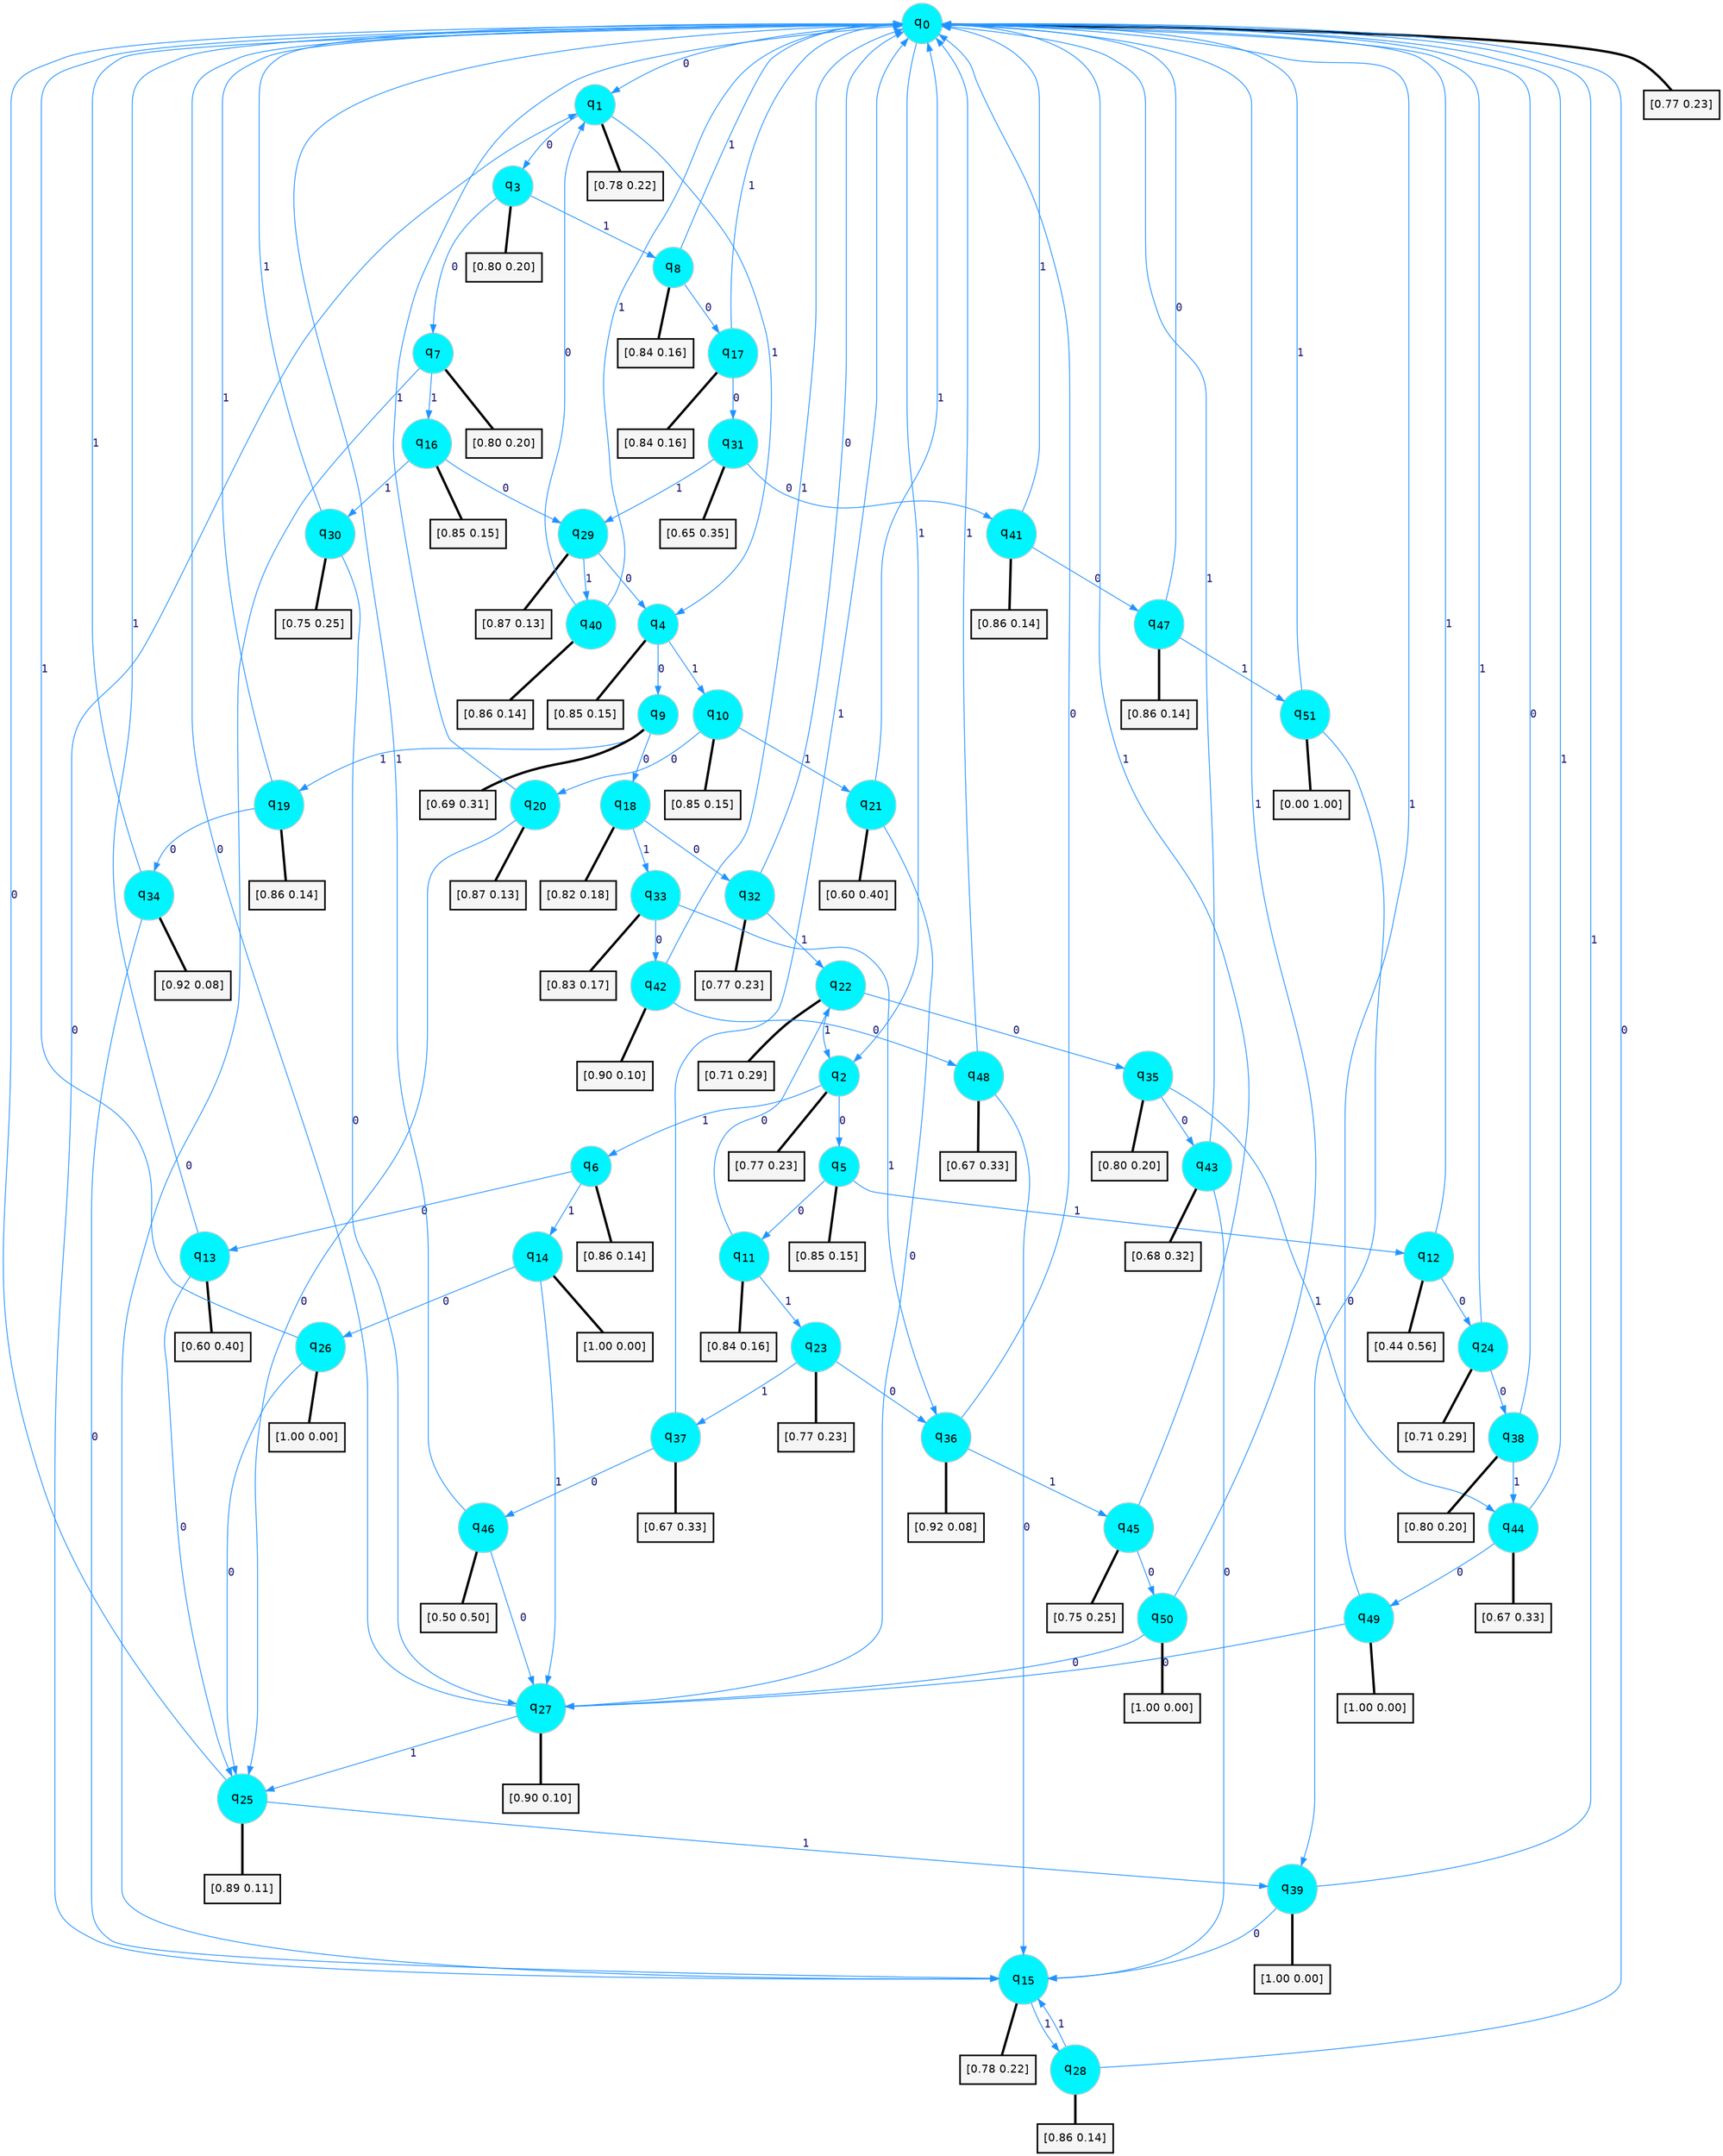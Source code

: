 digraph G {
graph [
bgcolor=transparent, dpi=300, rankdir=TD, size="40,25"];
node [
color=gray, fillcolor=turquoise1, fontcolor=black, fontname=Helvetica, fontsize=16, fontweight=bold, shape=circle, style=filled];
edge [
arrowsize=1, color=dodgerblue1, fontcolor=midnightblue, fontname=courier, fontweight=bold, penwidth=1, style=solid, weight=20];
0[label=<q<SUB>0</SUB>>];
1[label=<q<SUB>1</SUB>>];
2[label=<q<SUB>2</SUB>>];
3[label=<q<SUB>3</SUB>>];
4[label=<q<SUB>4</SUB>>];
5[label=<q<SUB>5</SUB>>];
6[label=<q<SUB>6</SUB>>];
7[label=<q<SUB>7</SUB>>];
8[label=<q<SUB>8</SUB>>];
9[label=<q<SUB>9</SUB>>];
10[label=<q<SUB>10</SUB>>];
11[label=<q<SUB>11</SUB>>];
12[label=<q<SUB>12</SUB>>];
13[label=<q<SUB>13</SUB>>];
14[label=<q<SUB>14</SUB>>];
15[label=<q<SUB>15</SUB>>];
16[label=<q<SUB>16</SUB>>];
17[label=<q<SUB>17</SUB>>];
18[label=<q<SUB>18</SUB>>];
19[label=<q<SUB>19</SUB>>];
20[label=<q<SUB>20</SUB>>];
21[label=<q<SUB>21</SUB>>];
22[label=<q<SUB>22</SUB>>];
23[label=<q<SUB>23</SUB>>];
24[label=<q<SUB>24</SUB>>];
25[label=<q<SUB>25</SUB>>];
26[label=<q<SUB>26</SUB>>];
27[label=<q<SUB>27</SUB>>];
28[label=<q<SUB>28</SUB>>];
29[label=<q<SUB>29</SUB>>];
30[label=<q<SUB>30</SUB>>];
31[label=<q<SUB>31</SUB>>];
32[label=<q<SUB>32</SUB>>];
33[label=<q<SUB>33</SUB>>];
34[label=<q<SUB>34</SUB>>];
35[label=<q<SUB>35</SUB>>];
36[label=<q<SUB>36</SUB>>];
37[label=<q<SUB>37</SUB>>];
38[label=<q<SUB>38</SUB>>];
39[label=<q<SUB>39</SUB>>];
40[label=<q<SUB>40</SUB>>];
41[label=<q<SUB>41</SUB>>];
42[label=<q<SUB>42</SUB>>];
43[label=<q<SUB>43</SUB>>];
44[label=<q<SUB>44</SUB>>];
45[label=<q<SUB>45</SUB>>];
46[label=<q<SUB>46</SUB>>];
47[label=<q<SUB>47</SUB>>];
48[label=<q<SUB>48</SUB>>];
49[label=<q<SUB>49</SUB>>];
50[label=<q<SUB>50</SUB>>];
51[label=<q<SUB>51</SUB>>];
52[label="[0.77 0.23]", shape=box,fontcolor=black, fontname=Helvetica, fontsize=14, penwidth=2, fillcolor=whitesmoke,color=black];
53[label="[0.78 0.22]", shape=box,fontcolor=black, fontname=Helvetica, fontsize=14, penwidth=2, fillcolor=whitesmoke,color=black];
54[label="[0.77 0.23]", shape=box,fontcolor=black, fontname=Helvetica, fontsize=14, penwidth=2, fillcolor=whitesmoke,color=black];
55[label="[0.80 0.20]", shape=box,fontcolor=black, fontname=Helvetica, fontsize=14, penwidth=2, fillcolor=whitesmoke,color=black];
56[label="[0.85 0.15]", shape=box,fontcolor=black, fontname=Helvetica, fontsize=14, penwidth=2, fillcolor=whitesmoke,color=black];
57[label="[0.85 0.15]", shape=box,fontcolor=black, fontname=Helvetica, fontsize=14, penwidth=2, fillcolor=whitesmoke,color=black];
58[label="[0.86 0.14]", shape=box,fontcolor=black, fontname=Helvetica, fontsize=14, penwidth=2, fillcolor=whitesmoke,color=black];
59[label="[0.80 0.20]", shape=box,fontcolor=black, fontname=Helvetica, fontsize=14, penwidth=2, fillcolor=whitesmoke,color=black];
60[label="[0.84 0.16]", shape=box,fontcolor=black, fontname=Helvetica, fontsize=14, penwidth=2, fillcolor=whitesmoke,color=black];
61[label="[0.69 0.31]", shape=box,fontcolor=black, fontname=Helvetica, fontsize=14, penwidth=2, fillcolor=whitesmoke,color=black];
62[label="[0.85 0.15]", shape=box,fontcolor=black, fontname=Helvetica, fontsize=14, penwidth=2, fillcolor=whitesmoke,color=black];
63[label="[0.84 0.16]", shape=box,fontcolor=black, fontname=Helvetica, fontsize=14, penwidth=2, fillcolor=whitesmoke,color=black];
64[label="[0.44 0.56]", shape=box,fontcolor=black, fontname=Helvetica, fontsize=14, penwidth=2, fillcolor=whitesmoke,color=black];
65[label="[0.60 0.40]", shape=box,fontcolor=black, fontname=Helvetica, fontsize=14, penwidth=2, fillcolor=whitesmoke,color=black];
66[label="[1.00 0.00]", shape=box,fontcolor=black, fontname=Helvetica, fontsize=14, penwidth=2, fillcolor=whitesmoke,color=black];
67[label="[0.78 0.22]", shape=box,fontcolor=black, fontname=Helvetica, fontsize=14, penwidth=2, fillcolor=whitesmoke,color=black];
68[label="[0.85 0.15]", shape=box,fontcolor=black, fontname=Helvetica, fontsize=14, penwidth=2, fillcolor=whitesmoke,color=black];
69[label="[0.84 0.16]", shape=box,fontcolor=black, fontname=Helvetica, fontsize=14, penwidth=2, fillcolor=whitesmoke,color=black];
70[label="[0.82 0.18]", shape=box,fontcolor=black, fontname=Helvetica, fontsize=14, penwidth=2, fillcolor=whitesmoke,color=black];
71[label="[0.86 0.14]", shape=box,fontcolor=black, fontname=Helvetica, fontsize=14, penwidth=2, fillcolor=whitesmoke,color=black];
72[label="[0.87 0.13]", shape=box,fontcolor=black, fontname=Helvetica, fontsize=14, penwidth=2, fillcolor=whitesmoke,color=black];
73[label="[0.60 0.40]", shape=box,fontcolor=black, fontname=Helvetica, fontsize=14, penwidth=2, fillcolor=whitesmoke,color=black];
74[label="[0.71 0.29]", shape=box,fontcolor=black, fontname=Helvetica, fontsize=14, penwidth=2, fillcolor=whitesmoke,color=black];
75[label="[0.77 0.23]", shape=box,fontcolor=black, fontname=Helvetica, fontsize=14, penwidth=2, fillcolor=whitesmoke,color=black];
76[label="[0.71 0.29]", shape=box,fontcolor=black, fontname=Helvetica, fontsize=14, penwidth=2, fillcolor=whitesmoke,color=black];
77[label="[0.89 0.11]", shape=box,fontcolor=black, fontname=Helvetica, fontsize=14, penwidth=2, fillcolor=whitesmoke,color=black];
78[label="[1.00 0.00]", shape=box,fontcolor=black, fontname=Helvetica, fontsize=14, penwidth=2, fillcolor=whitesmoke,color=black];
79[label="[0.90 0.10]", shape=box,fontcolor=black, fontname=Helvetica, fontsize=14, penwidth=2, fillcolor=whitesmoke,color=black];
80[label="[0.86 0.14]", shape=box,fontcolor=black, fontname=Helvetica, fontsize=14, penwidth=2, fillcolor=whitesmoke,color=black];
81[label="[0.87 0.13]", shape=box,fontcolor=black, fontname=Helvetica, fontsize=14, penwidth=2, fillcolor=whitesmoke,color=black];
82[label="[0.75 0.25]", shape=box,fontcolor=black, fontname=Helvetica, fontsize=14, penwidth=2, fillcolor=whitesmoke,color=black];
83[label="[0.65 0.35]", shape=box,fontcolor=black, fontname=Helvetica, fontsize=14, penwidth=2, fillcolor=whitesmoke,color=black];
84[label="[0.77 0.23]", shape=box,fontcolor=black, fontname=Helvetica, fontsize=14, penwidth=2, fillcolor=whitesmoke,color=black];
85[label="[0.83 0.17]", shape=box,fontcolor=black, fontname=Helvetica, fontsize=14, penwidth=2, fillcolor=whitesmoke,color=black];
86[label="[0.92 0.08]", shape=box,fontcolor=black, fontname=Helvetica, fontsize=14, penwidth=2, fillcolor=whitesmoke,color=black];
87[label="[0.80 0.20]", shape=box,fontcolor=black, fontname=Helvetica, fontsize=14, penwidth=2, fillcolor=whitesmoke,color=black];
88[label="[0.92 0.08]", shape=box,fontcolor=black, fontname=Helvetica, fontsize=14, penwidth=2, fillcolor=whitesmoke,color=black];
89[label="[0.67 0.33]", shape=box,fontcolor=black, fontname=Helvetica, fontsize=14, penwidth=2, fillcolor=whitesmoke,color=black];
90[label="[0.80 0.20]", shape=box,fontcolor=black, fontname=Helvetica, fontsize=14, penwidth=2, fillcolor=whitesmoke,color=black];
91[label="[1.00 0.00]", shape=box,fontcolor=black, fontname=Helvetica, fontsize=14, penwidth=2, fillcolor=whitesmoke,color=black];
92[label="[0.86 0.14]", shape=box,fontcolor=black, fontname=Helvetica, fontsize=14, penwidth=2, fillcolor=whitesmoke,color=black];
93[label="[0.86 0.14]", shape=box,fontcolor=black, fontname=Helvetica, fontsize=14, penwidth=2, fillcolor=whitesmoke,color=black];
94[label="[0.90 0.10]", shape=box,fontcolor=black, fontname=Helvetica, fontsize=14, penwidth=2, fillcolor=whitesmoke,color=black];
95[label="[0.68 0.32]", shape=box,fontcolor=black, fontname=Helvetica, fontsize=14, penwidth=2, fillcolor=whitesmoke,color=black];
96[label="[0.67 0.33]", shape=box,fontcolor=black, fontname=Helvetica, fontsize=14, penwidth=2, fillcolor=whitesmoke,color=black];
97[label="[0.75 0.25]", shape=box,fontcolor=black, fontname=Helvetica, fontsize=14, penwidth=2, fillcolor=whitesmoke,color=black];
98[label="[0.50 0.50]", shape=box,fontcolor=black, fontname=Helvetica, fontsize=14, penwidth=2, fillcolor=whitesmoke,color=black];
99[label="[0.86 0.14]", shape=box,fontcolor=black, fontname=Helvetica, fontsize=14, penwidth=2, fillcolor=whitesmoke,color=black];
100[label="[0.67 0.33]", shape=box,fontcolor=black, fontname=Helvetica, fontsize=14, penwidth=2, fillcolor=whitesmoke,color=black];
101[label="[1.00 0.00]", shape=box,fontcolor=black, fontname=Helvetica, fontsize=14, penwidth=2, fillcolor=whitesmoke,color=black];
102[label="[1.00 0.00]", shape=box,fontcolor=black, fontname=Helvetica, fontsize=14, penwidth=2, fillcolor=whitesmoke,color=black];
103[label="[0.00 1.00]", shape=box,fontcolor=black, fontname=Helvetica, fontsize=14, penwidth=2, fillcolor=whitesmoke,color=black];
0->1 [label=0];
0->2 [label=1];
0->52 [arrowhead=none, penwidth=3,color=black];
1->3 [label=0];
1->4 [label=1];
1->53 [arrowhead=none, penwidth=3,color=black];
2->5 [label=0];
2->6 [label=1];
2->54 [arrowhead=none, penwidth=3,color=black];
3->7 [label=0];
3->8 [label=1];
3->55 [arrowhead=none, penwidth=3,color=black];
4->9 [label=0];
4->10 [label=1];
4->56 [arrowhead=none, penwidth=3,color=black];
5->11 [label=0];
5->12 [label=1];
5->57 [arrowhead=none, penwidth=3,color=black];
6->13 [label=0];
6->14 [label=1];
6->58 [arrowhead=none, penwidth=3,color=black];
7->15 [label=0];
7->16 [label=1];
7->59 [arrowhead=none, penwidth=3,color=black];
8->17 [label=0];
8->0 [label=1];
8->60 [arrowhead=none, penwidth=3,color=black];
9->18 [label=0];
9->19 [label=1];
9->61 [arrowhead=none, penwidth=3,color=black];
10->20 [label=0];
10->21 [label=1];
10->62 [arrowhead=none, penwidth=3,color=black];
11->22 [label=0];
11->23 [label=1];
11->63 [arrowhead=none, penwidth=3,color=black];
12->24 [label=0];
12->0 [label=1];
12->64 [arrowhead=none, penwidth=3,color=black];
13->25 [label=0];
13->0 [label=1];
13->65 [arrowhead=none, penwidth=3,color=black];
14->26 [label=0];
14->27 [label=1];
14->66 [arrowhead=none, penwidth=3,color=black];
15->1 [label=0];
15->28 [label=1];
15->67 [arrowhead=none, penwidth=3,color=black];
16->29 [label=0];
16->30 [label=1];
16->68 [arrowhead=none, penwidth=3,color=black];
17->31 [label=0];
17->0 [label=1];
17->69 [arrowhead=none, penwidth=3,color=black];
18->32 [label=0];
18->33 [label=1];
18->70 [arrowhead=none, penwidth=3,color=black];
19->34 [label=0];
19->0 [label=1];
19->71 [arrowhead=none, penwidth=3,color=black];
20->25 [label=0];
20->0 [label=1];
20->72 [arrowhead=none, penwidth=3,color=black];
21->27 [label=0];
21->0 [label=1];
21->73 [arrowhead=none, penwidth=3,color=black];
22->35 [label=0];
22->2 [label=1];
22->74 [arrowhead=none, penwidth=3,color=black];
23->36 [label=0];
23->37 [label=1];
23->75 [arrowhead=none, penwidth=3,color=black];
24->38 [label=0];
24->0 [label=1];
24->76 [arrowhead=none, penwidth=3,color=black];
25->0 [label=0];
25->39 [label=1];
25->77 [arrowhead=none, penwidth=3,color=black];
26->25 [label=0];
26->0 [label=1];
26->78 [arrowhead=none, penwidth=3,color=black];
27->0 [label=0];
27->25 [label=1];
27->79 [arrowhead=none, penwidth=3,color=black];
28->0 [label=0];
28->15 [label=1];
28->80 [arrowhead=none, penwidth=3,color=black];
29->4 [label=0];
29->40 [label=1];
29->81 [arrowhead=none, penwidth=3,color=black];
30->27 [label=0];
30->0 [label=1];
30->82 [arrowhead=none, penwidth=3,color=black];
31->41 [label=0];
31->29 [label=1];
31->83 [arrowhead=none, penwidth=3,color=black];
32->0 [label=0];
32->22 [label=1];
32->84 [arrowhead=none, penwidth=3,color=black];
33->42 [label=0];
33->36 [label=1];
33->85 [arrowhead=none, penwidth=3,color=black];
34->15 [label=0];
34->0 [label=1];
34->86 [arrowhead=none, penwidth=3,color=black];
35->43 [label=0];
35->44 [label=1];
35->87 [arrowhead=none, penwidth=3,color=black];
36->0 [label=0];
36->45 [label=1];
36->88 [arrowhead=none, penwidth=3,color=black];
37->46 [label=0];
37->0 [label=1];
37->89 [arrowhead=none, penwidth=3,color=black];
38->0 [label=0];
38->44 [label=1];
38->90 [arrowhead=none, penwidth=3,color=black];
39->15 [label=0];
39->0 [label=1];
39->91 [arrowhead=none, penwidth=3,color=black];
40->1 [label=0];
40->0 [label=1];
40->92 [arrowhead=none, penwidth=3,color=black];
41->47 [label=0];
41->0 [label=1];
41->93 [arrowhead=none, penwidth=3,color=black];
42->48 [label=0];
42->0 [label=1];
42->94 [arrowhead=none, penwidth=3,color=black];
43->15 [label=0];
43->0 [label=1];
43->95 [arrowhead=none, penwidth=3,color=black];
44->49 [label=0];
44->0 [label=1];
44->96 [arrowhead=none, penwidth=3,color=black];
45->50 [label=0];
45->0 [label=1];
45->97 [arrowhead=none, penwidth=3,color=black];
46->27 [label=0];
46->0 [label=1];
46->98 [arrowhead=none, penwidth=3,color=black];
47->0 [label=0];
47->51 [label=1];
47->99 [arrowhead=none, penwidth=3,color=black];
48->15 [label=0];
48->0 [label=1];
48->100 [arrowhead=none, penwidth=3,color=black];
49->27 [label=0];
49->0 [label=1];
49->101 [arrowhead=none, penwidth=3,color=black];
50->27 [label=0];
50->0 [label=1];
50->102 [arrowhead=none, penwidth=3,color=black];
51->39 [label=0];
51->0 [label=1];
51->103 [arrowhead=none, penwidth=3,color=black];
}

